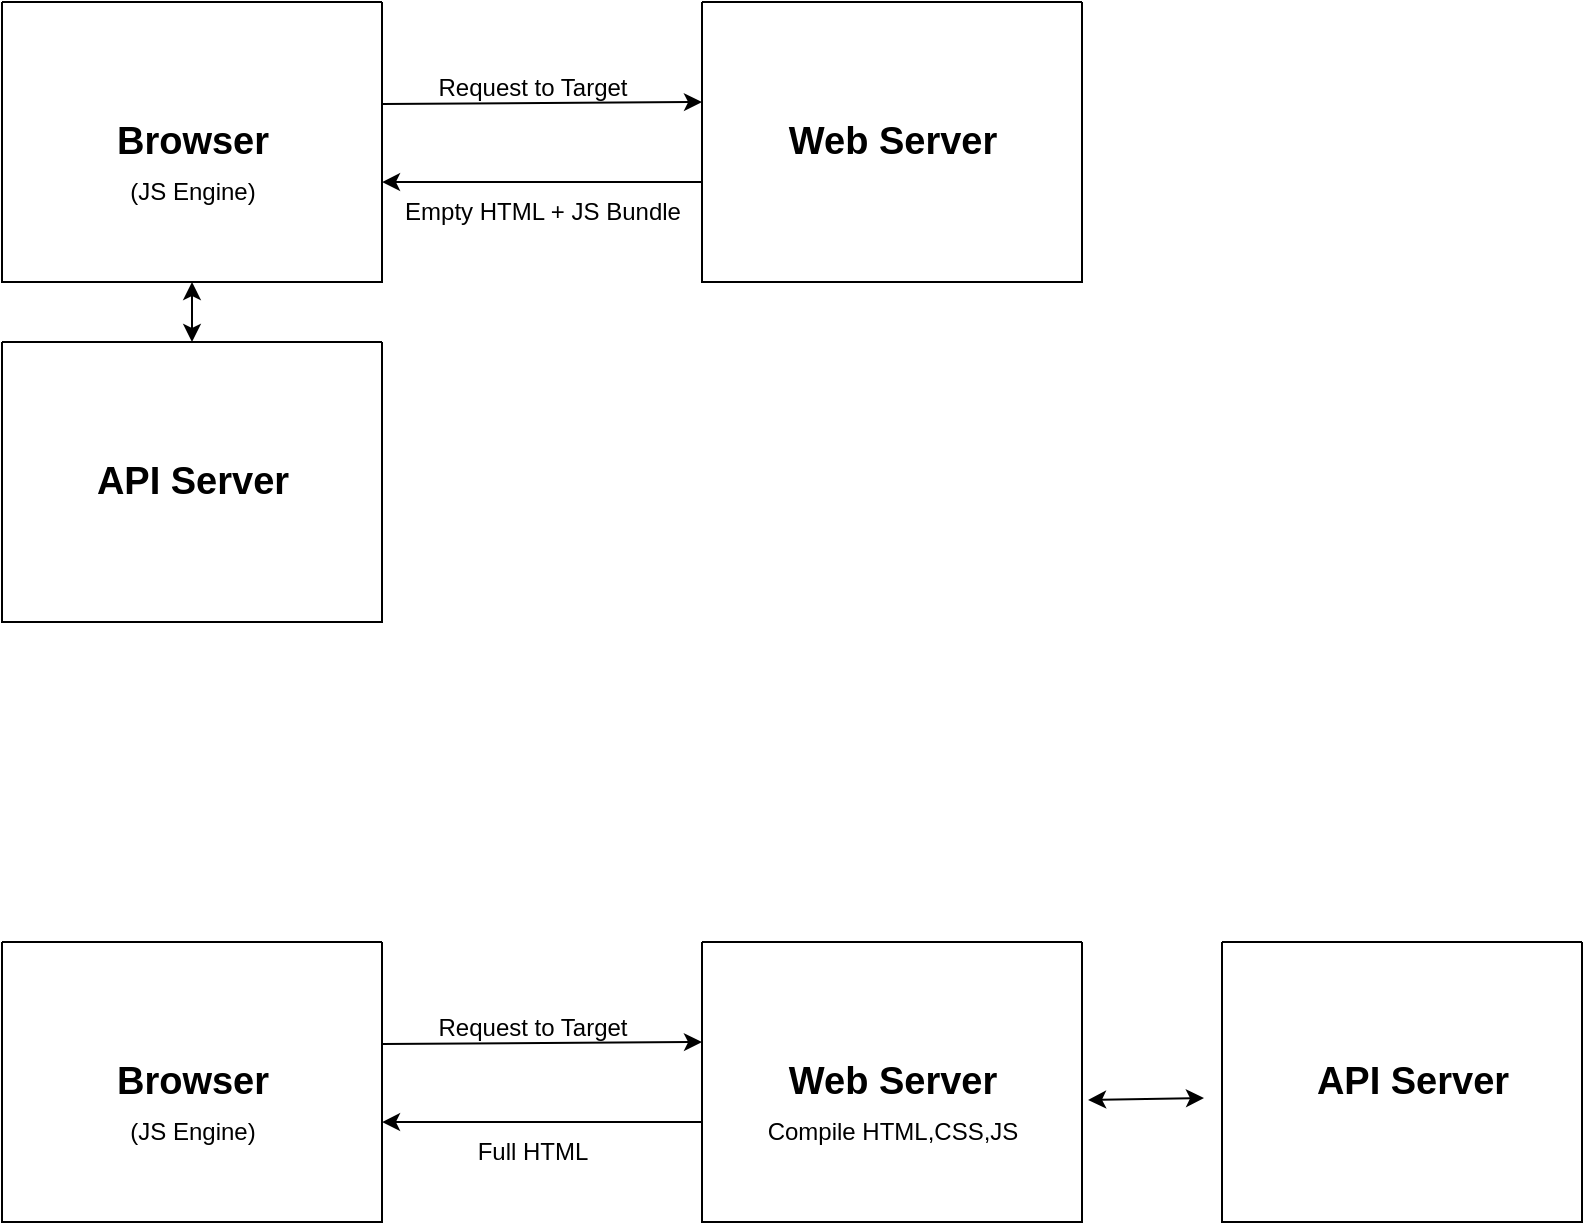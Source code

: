 <mxfile version="24.4.10" type="github">
  <diagram name="Page-1" id="1UnA9PyhfTO9W-iHJSsG">
    <mxGraphModel dx="880" dy="434" grid="1" gridSize="10" guides="1" tooltips="1" connect="1" arrows="1" fold="1" page="1" pageScale="1" pageWidth="1169" pageHeight="1654" math="0" shadow="0">
      <root>
        <mxCell id="0" />
        <mxCell id="1" parent="0" />
        <mxCell id="oMtxJ8uxIb694PyAZF1U-1" value="" style="swimlane;startSize=0;" vertex="1" parent="1">
          <mxGeometry x="160" y="110" width="190" height="140" as="geometry" />
        </mxCell>
        <mxCell id="oMtxJ8uxIb694PyAZF1U-2" value="Browser" style="text;html=1;align=center;verticalAlign=middle;resizable=0;points=[];autosize=1;strokeColor=none;fillColor=none;fontStyle=1;fontSize=19;" vertex="1" parent="oMtxJ8uxIb694PyAZF1U-1">
          <mxGeometry x="50" y="50" width="90" height="40" as="geometry" />
        </mxCell>
        <mxCell id="oMtxJ8uxIb694PyAZF1U-7" value="(JS Engine)" style="text;html=1;align=center;verticalAlign=middle;resizable=0;points=[];autosize=1;strokeColor=none;fillColor=none;" vertex="1" parent="oMtxJ8uxIb694PyAZF1U-1">
          <mxGeometry x="50" y="80" width="90" height="30" as="geometry" />
        </mxCell>
        <mxCell id="oMtxJ8uxIb694PyAZF1U-3" value="" style="swimlane;startSize=0;" vertex="1" parent="1">
          <mxGeometry x="510" y="110" width="190" height="140" as="geometry" />
        </mxCell>
        <mxCell id="oMtxJ8uxIb694PyAZF1U-4" value="Web Server" style="text;html=1;align=center;verticalAlign=middle;resizable=0;points=[];autosize=1;strokeColor=none;fillColor=none;fontStyle=1;fontSize=19;" vertex="1" parent="oMtxJ8uxIb694PyAZF1U-3">
          <mxGeometry x="35" y="50" width="120" height="40" as="geometry" />
        </mxCell>
        <mxCell id="oMtxJ8uxIb694PyAZF1U-5" value="" style="endArrow=classic;html=1;rounded=0;" edge="1" parent="1">
          <mxGeometry width="50" height="50" relative="1" as="geometry">
            <mxPoint x="350" y="161" as="sourcePoint" />
            <mxPoint x="510" y="160" as="targetPoint" />
          </mxGeometry>
        </mxCell>
        <mxCell id="oMtxJ8uxIb694PyAZF1U-6" value="" style="endArrow=classic;html=1;rounded=0;entryX=1;entryY=0.643;entryDx=0;entryDy=0;entryPerimeter=0;" edge="1" parent="1" target="oMtxJ8uxIb694PyAZF1U-1">
          <mxGeometry width="50" height="50" relative="1" as="geometry">
            <mxPoint x="510" y="200" as="sourcePoint" />
            <mxPoint x="510" y="190" as="targetPoint" />
          </mxGeometry>
        </mxCell>
        <mxCell id="oMtxJ8uxIb694PyAZF1U-8" value="Empty HTML + JS Bundle" style="text;html=1;align=center;verticalAlign=middle;resizable=0;points=[];autosize=1;strokeColor=none;fillColor=none;" vertex="1" parent="1">
          <mxGeometry x="350" y="200" width="160" height="30" as="geometry" />
        </mxCell>
        <mxCell id="oMtxJ8uxIb694PyAZF1U-9" value="Request to Target" style="text;html=1;align=center;verticalAlign=middle;resizable=0;points=[];autosize=1;strokeColor=none;fillColor=none;" vertex="1" parent="1">
          <mxGeometry x="365" y="138" width="120" height="30" as="geometry" />
        </mxCell>
        <mxCell id="oMtxJ8uxIb694PyAZF1U-27" value="" style="swimlane;startSize=0;" vertex="1" parent="1">
          <mxGeometry x="160" y="280" width="190" height="140" as="geometry" />
        </mxCell>
        <mxCell id="oMtxJ8uxIb694PyAZF1U-28" value="API Server" style="text;html=1;align=center;verticalAlign=middle;resizable=0;points=[];autosize=1;strokeColor=none;fillColor=none;fontStyle=1;fontSize=19;" vertex="1" parent="oMtxJ8uxIb694PyAZF1U-27">
          <mxGeometry x="35" y="50" width="120" height="40" as="geometry" />
        </mxCell>
        <mxCell id="oMtxJ8uxIb694PyAZF1U-37" value="" style="swimlane;startSize=0;" vertex="1" parent="1">
          <mxGeometry x="160" y="580" width="190" height="140" as="geometry" />
        </mxCell>
        <mxCell id="oMtxJ8uxIb694PyAZF1U-38" value="Browser" style="text;html=1;align=center;verticalAlign=middle;resizable=0;points=[];autosize=1;strokeColor=none;fillColor=none;fontStyle=1;fontSize=19;" vertex="1" parent="oMtxJ8uxIb694PyAZF1U-37">
          <mxGeometry x="50" y="50" width="90" height="40" as="geometry" />
        </mxCell>
        <mxCell id="oMtxJ8uxIb694PyAZF1U-39" value="(JS Engine)" style="text;html=1;align=center;verticalAlign=middle;resizable=0;points=[];autosize=1;strokeColor=none;fillColor=none;" vertex="1" parent="oMtxJ8uxIb694PyAZF1U-37">
          <mxGeometry x="50" y="80" width="90" height="30" as="geometry" />
        </mxCell>
        <mxCell id="oMtxJ8uxIb694PyAZF1U-40" value="" style="swimlane;startSize=0;" vertex="1" parent="1">
          <mxGeometry x="510" y="580" width="190" height="140" as="geometry" />
        </mxCell>
        <mxCell id="oMtxJ8uxIb694PyAZF1U-41" value="Web Server" style="text;html=1;align=center;verticalAlign=middle;resizable=0;points=[];autosize=1;strokeColor=none;fillColor=none;fontStyle=1;fontSize=19;" vertex="1" parent="oMtxJ8uxIb694PyAZF1U-40">
          <mxGeometry x="35" y="50" width="120" height="40" as="geometry" />
        </mxCell>
        <mxCell id="oMtxJ8uxIb694PyAZF1U-53" value="Compile HTML,CSS,JS" style="text;html=1;align=center;verticalAlign=middle;resizable=0;points=[];autosize=1;strokeColor=none;fillColor=none;" vertex="1" parent="oMtxJ8uxIb694PyAZF1U-40">
          <mxGeometry x="20" y="80" width="150" height="30" as="geometry" />
        </mxCell>
        <mxCell id="oMtxJ8uxIb694PyAZF1U-42" value="" style="endArrow=classic;html=1;rounded=0;" edge="1" parent="1">
          <mxGeometry width="50" height="50" relative="1" as="geometry">
            <mxPoint x="350" y="631" as="sourcePoint" />
            <mxPoint x="510" y="630" as="targetPoint" />
          </mxGeometry>
        </mxCell>
        <mxCell id="oMtxJ8uxIb694PyAZF1U-43" value="" style="endArrow=classic;html=1;rounded=0;entryX=1;entryY=0.643;entryDx=0;entryDy=0;entryPerimeter=0;" edge="1" target="oMtxJ8uxIb694PyAZF1U-37" parent="1">
          <mxGeometry width="50" height="50" relative="1" as="geometry">
            <mxPoint x="510" y="670" as="sourcePoint" />
            <mxPoint x="510" y="660" as="targetPoint" />
          </mxGeometry>
        </mxCell>
        <mxCell id="oMtxJ8uxIb694PyAZF1U-45" value="Request to Target" style="text;html=1;align=center;verticalAlign=middle;resizable=0;points=[];autosize=1;strokeColor=none;fillColor=none;" vertex="1" parent="1">
          <mxGeometry x="365" y="608" width="120" height="30" as="geometry" />
        </mxCell>
        <mxCell id="oMtxJ8uxIb694PyAZF1U-46" value="" style="swimlane;startSize=0;" vertex="1" parent="1">
          <mxGeometry x="770" y="580" width="180" height="140" as="geometry" />
        </mxCell>
        <mxCell id="oMtxJ8uxIb694PyAZF1U-47" value="API Server" style="text;html=1;align=center;verticalAlign=middle;resizable=0;points=[];autosize=1;strokeColor=none;fillColor=none;fontStyle=1;fontSize=19;" vertex="1" parent="oMtxJ8uxIb694PyAZF1U-46">
          <mxGeometry x="35" y="50" width="120" height="40" as="geometry" />
        </mxCell>
        <mxCell id="oMtxJ8uxIb694PyAZF1U-50" value="" style="endArrow=classic;startArrow=classic;html=1;rounded=0;exitX=1.016;exitY=0.564;exitDx=0;exitDy=0;exitPerimeter=0;entryX=-0.05;entryY=0.557;entryDx=0;entryDy=0;entryPerimeter=0;" edge="1" parent="1" source="oMtxJ8uxIb694PyAZF1U-40" target="oMtxJ8uxIb694PyAZF1U-46">
          <mxGeometry width="50" height="50" relative="1" as="geometry">
            <mxPoint x="720" y="660" as="sourcePoint" />
            <mxPoint x="760" y="660" as="targetPoint" />
          </mxGeometry>
        </mxCell>
        <mxCell id="oMtxJ8uxIb694PyAZF1U-51" value="" style="endArrow=classic;startArrow=classic;html=1;rounded=0;exitX=0.5;exitY=1;exitDx=0;exitDy=0;entryX=0.5;entryY=0;entryDx=0;entryDy=0;" edge="1" parent="1" source="oMtxJ8uxIb694PyAZF1U-1" target="oMtxJ8uxIb694PyAZF1U-27">
          <mxGeometry width="50" height="50" relative="1" as="geometry">
            <mxPoint x="550" y="420" as="sourcePoint" />
            <mxPoint x="570" y="400" as="targetPoint" />
          </mxGeometry>
        </mxCell>
        <mxCell id="oMtxJ8uxIb694PyAZF1U-52" value="Full HTML" style="text;html=1;align=center;verticalAlign=middle;resizable=0;points=[];autosize=1;strokeColor=none;fillColor=none;" vertex="1" parent="1">
          <mxGeometry x="385" y="670" width="80" height="30" as="geometry" />
        </mxCell>
      </root>
    </mxGraphModel>
  </diagram>
</mxfile>
